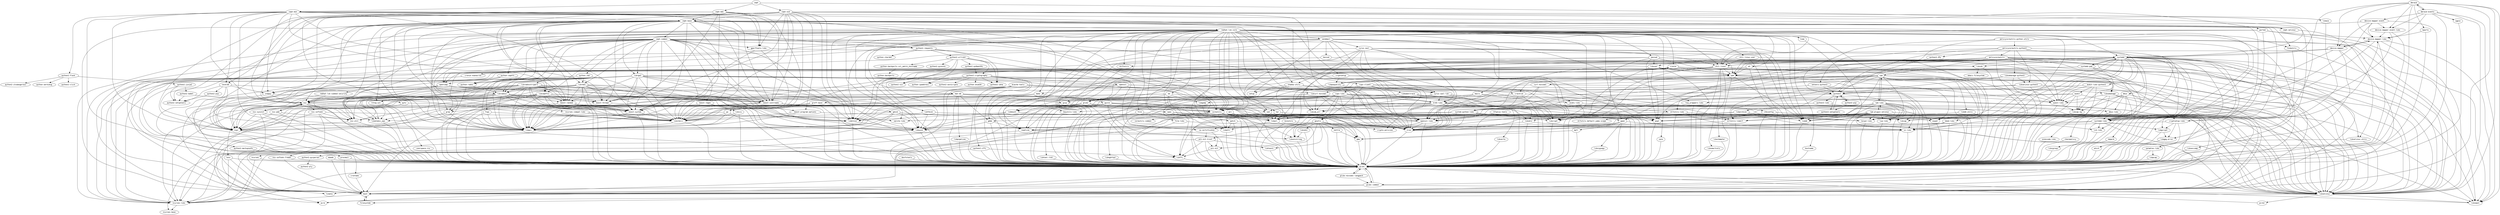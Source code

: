 strict digraph G {
node [fontname=monospace];
  "acl" -> "glibc";
  "acl" -> "libacl";
  "acl" -> "libattr";
  "at" -> "glibc";
  "at" -> "libselinux";
  "at" -> "ncurses-libs";
  "at" -> "pam";
  "at" -> "readline";
  "audit" -> "audit-libs";
  "audit" -> "bash";
  "audit" -> "glibc";
  "audit" -> "krb5-libs";
  "audit" -> "libcap-ng";
  "audit-libs" -> "glibc";
  "audit-libs" -> "libcap-ng";
  "audit-libs-python3" -> "audit";
  "audit-libs-python3" -> "audit-libs";
  "audit-libs-python3" -> "glibc";
  "audit-libs-python3" -> "libcap-ng";
  "audit-libs-python3" -> "python3";
  "audit" -> "tcp_wrappers-libs";
  "avahi-libs" -> "dbus-libs";
  "avahi-libs" -> "glibc";
  "bash" -> "filesystem";
  "bash" -> "glibc";
  "bash" -> "ncurses-libs";
  "bcache-tools" -> "bash";
  "bcache-tools" -> "coreutils";
  "bcache-tools" -> "glibc";
  "bcache-tools" -> "libblkid";
  "bcache-tools" -> "libuuid";
  "bcache-tools" -> "python3";
  "binutils" -> "glibc";
  "binutils" -> "zlib";
  "boost-iostreams" -> "bzip2-libs";
  "boost-iostreams" -> "glibc";
  "boost-iostreams" -> "libgcc";
  "boost-iostreams" -> "libstdc++";
  "boost-iostreams" -> "zlib";
  "boost-program-options" -> "glibc";
  "boost-program-options" -> "libgcc";
  "boost-program-options" -> "libstdc++";
  "boost-random" -> "boost-system";
  "boost-random" -> "glibc";
  "boost-random" -> "libgcc";
  "boost-random" -> "libstdc++";
  "boost-regex" -> "glibc";
  "boost-regex" -> "libgcc";
  "boost-regex" -> "libicu";
  "boost-regex" -> "libstdc++";
  "boost-system" -> "glibc";
  "boost-system" -> "libgcc";
  "boost-system" -> "libstdc++";
  "boost-thread" -> "boost-system";
  "boost-thread" -> "glibc";
  "boost-thread" -> "libgcc";
  "boost-thread" -> "libstdc++";
  "bzip2-libs" -> "glibc";
  "ca-certificates" -> "p11-kit";
  "ca-certificates" -> "p11-kit-trust";
  "ceph-base" -> "bash";
  "ceph-base" -> "boost-iostreams";
  "ceph-base" -> "boost-random";
  "ceph-base" -> "boost-system";
  "ceph-base" -> "boost-thread";
  "ceph-base" -> "ceph-common";
  "ceph-base" -> "ceph-selinux";
  "ceph-base" -> "coreutils";
  "ceph-base" -> "cryptsetup";
  "ceph-base" -> "findutils";
  "ceph-base" -> "glibc";
  "ceph-base" -> "grep";
  "ceph-base" -> "hdparm";
  "ceph-base" -> "libatomic_ops";
  "ceph-base" -> "libcephfs1";
  "ceph-base" -> "libgcc";
  "ceph-base" -> "librados2";
  "ceph-base" -> "librbd1";
  "ceph-base" -> "librgw2";
  "ceph-base" -> "libstdc++";
  "ceph-base" -> "lttng-ust";
  "ceph-base" -> "nspr";
  "ceph-base" -> "nss";
  "ceph-base" -> "python2-requests";
  "ceph-base" -> "python2-setuptools";
  "ceph-base" -> "redhat-lsb-core";
  "ceph-base" -> "snappy";
  "ceph-base" -> "util-linux";
  "ceph-base" -> "which";
  "ceph-base" -> "zlib";
  "ceph" -> "ceph-mds";
  "ceph" -> "ceph-mon";
  "ceph" -> "ceph-osd";
  "ceph-common" -> "bash";
  "ceph-common" -> "boost-iostreams";
  "ceph-common" -> "boost-program-options";
  "ceph-common" -> "boost-regex";
  "ceph-common" -> "boost-system";
  "ceph-common" -> "boost-thread";
  "ceph-common" -> "coreutils";
  "ceph-common" -> "glibc";
  "ceph-common" -> "gperftools-libs";
  "ceph-common" -> "keyutils-libs";
  "ceph-common" -> "libbabeltrace";
  "ceph-common" -> "libblkid";
  "ceph-common" -> "libcephfs1";
  "ceph-common" -> "libgcc";
  "ceph-common" -> "librados2";
  "ceph-common" -> "libradosstriper1";
  "ceph-common" -> "librbd1";
  "ceph-common" -> "librgw2";
  "ceph-common" -> "libstdc++";
  "ceph-common" -> "nspr";
  "ceph-common" -> "nss";
  "ceph-common" -> "python2-requests";
  "ceph-common" -> "python-cephfs";
  "ceph-common" -> "python-rados";
  "ceph-common" -> "python-rbd";
  "ceph-common" -> "systemd-libs";
  "ceph-mds" -> "boost-iostreams";
  "ceph-mds" -> "boost-system";
  "ceph-mds" -> "boost-thread";
  "ceph-mds" -> "ceph-base";
  "ceph-mds" -> "glibc";
  "ceph-mds" -> "gperftools-libs";
  "ceph-mds" -> "libgcc";
  "ceph-mds" -> "libstdc++";
  "ceph-mds" -> "nspr";
  "ceph-mds" -> "nss";
  "ceph-mon" -> "boost-iostreams";
  "ceph-mon" -> "boost-random";
  "ceph-mon" -> "boost-system";
  "ceph-mon" -> "boost-thread";
  "ceph-mon" -> "ceph-base";
  "ceph-mon" -> "coreutils";
  "ceph-mon" -> "glibc";
  "ceph-mon" -> "gperftools-libs";
  "ceph-mon" -> "leveldb";
  "ceph-mon" -> "libgcc";
  "ceph-mon" -> "libstdc++";
  "ceph-mon" -> "nspr";
  "ceph-mon" -> "nss";
  "ceph-mon" -> "python2-flask";
  "ceph-mon" -> "snappy";
  "ceph-mon" -> "zlib";
  "ceph-osd" -> "boost-iostreams";
  "ceph-osd" -> "boost-program-options";
  "ceph-osd" -> "boost-random";
  "ceph-osd" -> "boost-system";
  "ceph-osd" -> "boost-thread";
  "ceph-osd" -> "ceph-base";
  "ceph-osd" -> "gdisk";
  "ceph-osd" -> "glibc";
  "ceph-osd" -> "gperftools-libs";
  "ceph-osd" -> "leveldb";
  "ceph-osd" -> "libaio";
  "ceph-osd" -> "libblkid";
  "ceph-osd" -> "libgcc";
  "ceph-osd" -> "libstdc++";
  "ceph-osd" -> "nspr";
  "ceph-osd" -> "nss";
  "ceph-osd" -> "parted";
  "ceph-osd" -> "snappy";
  "ceph-osd" -> "zlib";
  "ceph-selinux" -> "ceph-base";
  "ceph-selinux" -> "libselinux-utils";
  "ceph" -> "systemd";
  "checkpolicy" -> "glibc";
  "chkconfig" -> "glibc";
  "chkconfig" -> "libselinux";
  "chkconfig" -> "libsepol";
  "chkconfig" -> "popt";
  "coreutils" -> "coreutils-common";
  "coreutils" -> "glibc";
  "coreutils" -> "gmp";
  "coreutils" -> "libacl";
  "coreutils" -> "libattr";
  "coreutils" -> "libcap";
  "coreutils" -> "libselinux";
  "coreutils" -> "ncurses";
  "coreutils" -> "openssl-libs";
  "cpio" -> "glibc";
  "cracklib" -> "bash";
  "cracklib" -> "glibc";
  "cracklib" -> "gzip";
  "cracklib" -> "zlib";
  "cronie" -> "audit-libs";
  "cronie" -> "cronie-noanacron";
  "cronie" -> "glibc";
  "cronie" -> "libselinux";
  "cronie-noanacron" -> "cronie";
  "cronie-noanacron" -> "crontabs";
  "cronie" -> "pam";
  "crontabs" -> "bash";
  "cryptsetup" -> "cryptsetup-libs";
  "cryptsetup" -> "glibc";
  "cryptsetup" -> "libpwquality";
  "cryptsetup-libs" -> "device-mapper-libs";
  "cryptsetup-libs" -> "glibc";
  "cryptsetup-libs" -> "libgcrypt";
  "cryptsetup-libs" -> "libgpg-error";
  "cryptsetup-libs" -> "libuuid";
  "cryptsetup" -> "popt";
  "cups-client" -> "avahi-libs";
  "cups-client" -> "chkconfig";
  "cups-client" -> "cups-libs";
  "cups-client" -> "glibc";
  "cups-client" -> "gnutls";
  "cups-client" -> "krb5-libs";
  "cups-client" -> "libcom_err";
  "cups-client" -> "libcrypt";
  "cups-client" -> "zlib";
  "cups-libs" -> "avahi-libs";
  "cups-libs" -> "glib2";
  "cups-libs" -> "glibc";
  "cups-libs" -> "gnutls";
  "cups-libs" -> "krb5-libs";
  "cups-libs" -> "libcom_err";
  "cups-libs" -> "libcrypt";
  "cups-libs" -> "libgcc";
  "cups-libs" -> "libgomp";
  "cups-libs" -> "libstdc++";
  "cups-libs" -> "libunistring";
  "cups-libs" -> "libxml2";
  "cups-libs" -> "ncurses-libs";
  "cups-libs" -> "zlib";
  "curl-minimal" -> "glibc";
  "curl-minimal" -> "libcurl-minimal";
  "curl-minimal" -> "openssl-libs";
  "curl-minimal" -> "zlib";
  "cyrus-sasl" -> "cyrus-sasl-lib";
  "cyrus-sasl" -> "glibc";
  "cyrus-sasl" -> "krb5-libs";
  "cyrus-sasl" -> "libcom_err";
  "cyrus-sasl" -> "libcrypt";
  "cyrus-sasl" -> "libdb";
  "cyrus-sasl-lib" -> "glibc";
  "cyrus-sasl-lib" -> "krb5-libs";
  "cyrus-sasl-lib" -> "libcom_err";
  "cyrus-sasl-lib" -> "libcrypt";
  "cyrus-sasl-lib" -> "libdb";
  "cyrus-sasl" -> "openldap";
  "cyrus-sasl" -> "openssl-libs";
  "cyrus-sasl" -> "pam";
  "cyrus-sasl" -> "shadow-utils";
  "cyrus-sasl" -> "systemd";
  "cyrus-sasl" -> "util-linux";
  "dbus" -> "audit-libs";
  "dbus" -> "dbus-libs";
  "dbus" -> "expat";
  "dbus" -> "glibc";
  "dbus" -> "libcap-ng";
  "dbus" -> "libselinux";
  "dbus-libs" -> "glibc";
  "dbus-libs" -> "systemd-libs";
  "dbus" -> "systemd-libs";
  "device-mapper" -> "bash";
  "device-mapper" -> "device-mapper-libs";
  "device-mapper-event" -> "device-mapper";
  "device-mapper-event" -> "device-mapper-event-libs";
  "device-mapper-event" -> "device-mapper-libs";
  "device-mapper-event" -> "glibc";
  "device-mapper-event" -> "libgcc";
  "device-mapper-event-libs" -> "device-mapper-libs";
  "device-mapper-event-libs" -> "glibc";
  "device-mapper-event-libs" -> "systemd-libs";
  "device-mapper-event" -> "systemd-libs";
  "device-mapper" -> "glibc";
  "device-mapper-libs" -> "device-mapper";
  "device-mapper-libs" -> "glibc";
  "device-mapper-libs" -> "libselinux";
  "device-mapper-libs" -> "libsepol";
  "device-mapper-libs" -> "systemd-libs";
  "device-mapper" -> "systemd";
  "device-mapper" -> "systemd-libs";
  "device-mapper" -> "util-linux";
  "diffutils" -> "glibc";
  "dmraid" -> "bash";
  "dmraid" -> "device-mapper";
  "dmraid" -> "device-mapper-event-libs";
  "dmraid" -> "device-mapper-libs";
  "dmraid" -> "dmraid-events";
  "dmraid-events" -> "device-mapper-event";
  "dmraid-events" -> "device-mapper-event-libs";
  "dmraid-events" -> "device-mapper-libs";
  "dmraid-events" -> "dmraid";
  "dmraid-events" -> "glibc";
  "dmraid-events" -> "libselinux";
  "dmraid-events" -> "libsepol";
  "dmraid-events" -> "sgpio";
  "dmraid" -> "glibc";
  "dmraid" -> "kpartx";
  "dmraid" -> "libselinux";
  "dmraid" -> "libsepol";
  "dmraid" -> "systemd";
  "dosfstools" -> "glibc";
  "ed" -> "glib2";
  "ed" -> "glibc";
  "ed" -> "libgcc";
  "ed" -> "libgomp";
  "ed" -> "libunistring";
  "ed" -> "libxml2";
  "ed" -> "ncurses-libs";
  "elfutils-libelf" -> "glibc";
  "elfutils-libelf" -> "zlib";
  "elfutils-libs" -> "bzip2-libs";
  "elfutils-libs" -> "elfutils-default-yama-scope";
  "elfutils-libs" -> "elfutils-libelf";
  "elfutils-libs" -> "glibc";
  "elfutils-libs" -> "xz-libs";
  "elfutils-libs" -> "zlib";
  "expat" -> "glibc";
  "fcgi" -> "glibc";
  "fcgi" -> "libgcc";
  "fcgi" -> "libstdc++";
  "file" -> "file-libs";
  "file" -> "glibc";
  "file-libs" -> "glibc";
  "file-libs" -> "zlib";
  "filesystem" -> "bash";
  "file" -> "zlib";
  "findutils" -> "glibc";
  "findutils" -> "libselinux";
  "gawk" -> "filesystem";
  "gawk" -> "glibc";
  "gawk" -> "gmp";
  "gawk" -> "libsigsegv";
  "gawk" -> "mpfr";
  "gawk" -> "readline";
  "gc" -> "glibc";
  "gc" -> "libatomic_ops";
  "gc" -> "libgcc";
  "gc" -> "libstdc++";
  "gdbm" -> "glibc";
  "gdbm" -> "ncurses-libs";
  "gdbm" -> "readline";
  "gdisk" -> "glibc";
  "gdisk" -> "libgcc";
  "gdisk" -> "libstdc++";
  "gdisk" -> "libuuid";
  "gdisk" -> "ncurses-libs";
  "gdisk" -> "popt";
  "glib2" -> "bash";
  "glib2" -> "glibc";
  "glib2" -> "libffi";
  "glib2" -> "libgcc";
  "glib2" -> "libmount";
  "glib2" -> "libselinux";
  "glib2" -> "pcre";
  "glib2" -> "zlib";
  "glibc-common" -> "bash";
  "glibc-common" -> "glibc";
  "glibc-common" -> "libselinux";
  "glibc-common" -> "tzdata";
  "glibc" -> "glibc-common";
  "glibc" -> "glibc-minimal-langpack";
  "glibc-minimal-langpack" -> "glibc";
  "glibc-minimal-langpack" -> "glibc-common";
  "gmp" -> "glibc";
  "gnutls" -> "crypto-policies";
  "gnutls" -> "glibc";
  "gnutls" -> "gmp";
  "gnutls" -> "libidn2";
  "gnutls" -> "libtasn1";
  "gnutls" -> "libunistring";
  "gnutls" -> "nettle";
  "gnutls" -> "p11-kit";
  "gnutls" -> "p11-kit-trust";
  "gnutls" -> "zlib";
  "gperftools-libs" -> "glibc";
  "gperftools-libs" -> "libgcc";
  "gperftools-libs" -> "libstdc++";
  "grep" -> "glibc";
  "grep" -> "pcre";
  "groff-base" -> "bash";
  "groff-base" -> "glibc";
  "groff-base" -> "libgcc";
  "groff-base" -> "libstdc++";
  "groff-base" -> "sed";
  "guile" -> "coreutils";
  "guile" -> "gc";
  "guile" -> "glibc";
  "guile" -> "gmp";
  "guile" -> "libcrypt";
  "guile" -> "libffi";
  "guile" -> "libtool-ltdl";
  "guile" -> "libunistring";
  "guile" -> "ncurses-libs";
  "guile" -> "readline";
  "gzip" -> "coreutils";
  "gzip" -> "glibc";
  "hdparm" -> "glibc";
  "hesiod" -> "glibc";
  "hesiod" -> "libidn";
  "hfsplus-tools" -> "glibc";
  "hfsplus-tools" -> "openssl-libs";
  "hostname" -> "glibc";
  "iptables-libs" -> "glibc";
  "iptables-libs" -> "libpcap";
  "keyutils-libs" -> "glibc";
  "kmod-libs" -> "glibc";
  "kmod-libs" -> "libgcc";
  "kmod-libs" -> "xz-libs";
  "kmod-libs" -> "zlib";
  "kpartx" -> "device-mapper-libs";
  "kpartx" -> "glibc";
  "krb5-libs" -> "bash";
  "krb5-libs" -> "coreutils";
  "krb5-libs" -> "crypto-policies";
  "krb5-libs" -> "gawk";
  "krb5-libs" -> "glibc";
  "krb5-libs" -> "grep";
  "krb5-libs" -> "keyutils-libs";
  "krb5-libs" -> "libcom_err";
  "krb5-libs" -> "libselinux";
  "krb5-libs" -> "libverto";
  "krb5-libs" -> "openssl-libs";
  "krb5-libs" -> "sed";
  "less" -> "bash";
  "less" -> "glibc";
  "less" -> "ncurses-libs";
  "leveldb" -> "glibc";
  "leveldb" -> "libgcc";
  "leveldb" -> "libstdc++";
  "leveldb" -> "python2-pip";
  "leveldb" -> "python2-setuptools";
  "leveldb" -> "snappy";
  "libacl" -> "glibc";
  "libacl" -> "libattr";
  "libaio" -> "glibc";
  "libarchive" -> "bzip2-libs";
  "libarchive" -> "glibc";
  "libarchive" -> "libacl";
  "libarchive" -> "libxml2";
  "libarchive" -> "lz4-libs";
  "libarchive" -> "openssl-libs";
  "libarchive" -> "xz-libs";
  "libarchive" -> "zlib";
  "libatomic_ops" -> "glibc";
  "libattr" -> "glibc";
  "libbabeltrace" -> "elfutils-libelf";
  "libbabeltrace" -> "elfutils-libs";
  "libbabeltrace" -> "glib2";
  "libbabeltrace" -> "glibc";
  "libbabeltrace" -> "libuuid";
  "libbabeltrace" -> "popt";
  "libblkid" -> "glibc";
  "libblkid" -> "libuuid";
  "libcap" -> "glibc";
  "libcap-ng" -> "glibc";
  "libcephfs1" -> "boost-iostreams";
  "libcephfs1" -> "boost-random";
  "libcephfs1" -> "boost-system";
  "libcephfs1" -> "boost-thread";
  "libcephfs1" -> "glibc";
  "libcephfs1" -> "libatomic_ops";
  "libcephfs1" -> "libblkid";
  "libcephfs1" -> "libgcc";
  "libcephfs1" -> "libstdc++";
  "libcephfs1" -> "libuuid";
  "libcephfs1" -> "nspr";
  "libcephfs1" -> "nss";
  "libcephfs1" -> "nss-util";
  "libcgroup" -> "glibc";
  "libcom_err" -> "glibc";
  "libcrypt" -> "glibc";
  "libcurl-minimal" -> "glibc";
  "libcurl-minimal" -> "krb5-libs";
  "libcurl-minimal" -> "libcom_err";
  "libcurl-minimal" -> "libnghttp2";
  "libcurl-minimal" -> "openssl-libs";
  "libcurl-minimal" -> "zlib";
  "libdb" -> "glibc";
  "libdb-utils" -> "glibc";
  "libdb-utils" -> "libdb";
  "libfdisk" -> "glibc";
  "libfdisk" -> "libblkid";
  "libfdisk" -> "libuuid";
  "libffi" -> "glibc";
  "libgcrypt" -> "glibc";
  "libgcrypt" -> "libgpg-error";
  "libgomp" -> "glibc";
  "libgpg-error" -> "glibc";
  "libicu" -> "glibc";
  "libicu" -> "libgcc";
  "libicu" -> "libstdc++";
  "libidn2" -> "glibc";
  "libidn2" -> "libunistring";
  "libidn" -> "emacs-filesystem";
  "libidn" -> "glibc";
  "libmount" -> "glibc";
  "libmount" -> "libblkid";
  "libmount" -> "libselinux";
  "libmount" -> "libuuid";
  "libnghttp2" -> "glibc";
  "libpcap" -> "glibc";
  "libpipeline" -> "glibc";
  "libpwquality" -> "cracklib";
  "libpwquality" -> "glibc";
  "libpwquality" -> "pam";
  "librados2" -> "boost-iostreams";
  "librados2" -> "boost-random";
  "librados2" -> "boost-system";
  "librados2" -> "boost-thread";
  "librados2" -> "glibc";
  "librados2" -> "libatomic_ops";
  "librados2" -> "libblkid";
  "librados2" -> "libgcc";
  "librados2" -> "libstdc++";
  "librados2" -> "libuuid";
  "librados2" -> "lttng-ust";
  "librados2" -> "nspr";
  "librados2" -> "nss";
  "librados2" -> "nss-util";
  "libradosstriper1" -> "boost-iostreams";
  "libradosstriper1" -> "boost-random";
  "libradosstriper1" -> "boost-system";
  "libradosstriper1" -> "boost-thread";
  "libradosstriper1" -> "glibc";
  "libradosstriper1" -> "libatomic_ops";
  "libradosstriper1" -> "libblkid";
  "libradosstriper1" -> "libgcc";
  "libradosstriper1" -> "librados2";
  "libradosstriper1" -> "libstdc++";
  "libradosstriper1" -> "libuuid";
  "libradosstriper1" -> "nspr";
  "libradosstriper1" -> "nss";
  "libradosstriper1" -> "nss-util";
  "librbd1" -> "boost-iostreams";
  "librbd1" -> "boost-random";
  "librbd1" -> "boost-system";
  "librbd1" -> "boost-thread";
  "librbd1" -> "glibc";
  "librbd1" -> "libatomic_ops";
  "librbd1" -> "libblkid";
  "librbd1" -> "libgcc";
  "librbd1" -> "librados2";
  "librbd1" -> "libstdc++";
  "librbd1" -> "libuuid";
  "librbd1" -> "lttng-ust";
  "librbd1" -> "nspr";
  "librbd1" -> "nss";
  "librbd1" -> "nss-util";
  "librgw2" -> "boost-iostreams";
  "librgw2" -> "boost-random";
  "librgw2" -> "boost-system";
  "librgw2" -> "boost-thread";
  "librgw2" -> "coreutils";
  "librgw2" -> "expat";
  "librgw2" -> "fcgi";
  "librgw2" -> "glibc";
  "librgw2" -> "libacl";
  "librgw2" -> "libatomic_ops";
  "librgw2" -> "libblkid";
  "librgw2" -> "libcurl-minimal";
  "librgw2" -> "libgcc";
  "librgw2" -> "librados2";
  "librgw2" -> "libselinux";
  "librgw2" -> "libstdc++";
  "librgw2" -> "libuuid";
  "librgw2" -> "nspr";
  "librgw2" -> "nss";
  "librgw2" -> "nss-util";
  "librgw2" -> "openldap";
  "librgw2" -> "popt";
  "libseccomp" -> "glibc";
  "libselinux" -> "glibc";
  "libselinux" -> "libsepol";
  "libselinux" -> "pcre";
  "libselinux" -> "pcre2";
  "libselinux-python3" -> "glibc";
  "libselinux-python3" -> "libselinux";
  "libselinux-python3" -> "python3";
  "libselinux-python3" -> "system-python-libs";
  "libselinux-utils" -> "glibc";
  "libselinux-utils" -> "libselinux";
  "libsemanage" -> "audit-libs";
  "libsemanage" -> "bzip2-libs";
  "libsemanage" -> "glibc";
  "libsemanage" -> "libselinux";
  "libsemanage" -> "libsepol";
  "libsemanage-python3" -> "glibc";
  "libsemanage-python3" -> "libselinux-python3";
  "libsemanage-python3" -> "libsemanage";
  "libsemanage-python3" -> "python3";
  "libsemanage-python3" -> "system-python-libs";
  "libsepol" -> "glibc";
  "libsigsegv" -> "glibc";
  "libsmartcols" -> "glibc";
  "libstdc++" -> "glibc";
  "libstdc++" -> "libgcc";
  "libtasn1" -> "glibc";
  "libtool-ltdl" -> "glibc";
  "libunistring" -> "glibc";
  "libuser" -> "glib2";
  "libuser" -> "glibc";
  "libuser" -> "libcrypt";
  "libuser" -> "libselinux";
  "libuser" -> "openldap";
  "libuser" -> "pam";
  "libuser" -> "popt";
  "libutempter" -> "glibc";
  "libuuid" -> "glibc";
  "libverto" -> "glibc";
  "libxml2" -> "glibc";
  "libxml2" -> "xz-libs";
  "libxml2" -> "zlib";
  "lttng-ust" -> "glibc";
  "lttng-ust" -> "userspace-rcu";
  "lua-libs" -> "glibc";
  "lz4-libs" -> "glibc";
  "mailx" -> "bash";
  "mailx" -> "glibc";
  "mailx" -> "krb5-libs";
  "mailx" -> "nspr";
  "mailx" -> "nss";
  "make" -> "gc";
  "make" -> "glibc";
  "make" -> "guile";
  "man-db" -> "coreutils";
  "man-db" -> "gdbm";
  "man-db" -> "glibc";
  "man-db" -> "grep";
  "man-db" -> "groff-base";
  "man-db" -> "gzip";
  "man-db" -> "less";
  "man-db" -> "libpipeline";
  "man-db" -> "zlib";
  "mdadm" -> "bash";
  "mdadm" -> "glibc";
  "mpfr" -> "glibc";
  "mpfr" -> "gmp";
  "ncurses-compat-libs" -> "glibc";
  "ncurses-compat-libs" -> "libgcc";
  "ncurses-compat-libs" -> "libstdc++";
  "ncurses-compat-libs" -> "ncurses-base";
  "ncurses" -> "glibc";
  "ncurses-libs" -> "glibc";
  "ncurses-libs" -> "ncurses-base";
  "ncurses" -> "ncurses-libs";
  "nettle" -> "glibc";
  "nettle" -> "gmp";
  "nspr" -> "glibc";
  "nss" -> "glibc";
  "nss" -> "nspr";
  "nss" -> "nss-pem";
  "nss" -> "nss-softokn";
  "nss" -> "nss-sysinit";
  "nss" -> "nss-util";
  "nss-pem" -> "glibc";
  "nss-pem" -> "nspr";
  "nss-pem" -> "nss";
  "nss-pem" -> "nss-util";
  "nss-softokn-freebl" -> "bash";
  "nss-softokn-freebl" -> "glibc";
  "nss-softokn" -> "glibc";
  "nss-softokn" -> "nspr";
  "nss-softokn" -> "nss-softokn-freebl";
  "nss-softokn" -> "nss-util";
  "nss-softokn" -> "sqlite-libs";
  "nss-sysinit" -> "bash";
  "nss-sysinit" -> "glibc";
  "nss-sysinit" -> "nspr";
  "nss-sysinit" -> "nss";
  "nss-sysinit" -> "nss-util";
  "nss-util" -> "glibc";
  "nss-util" -> "nspr";
  "nss" -> "zlib";
  "openldap" -> "cyrus-sasl-lib";
  "openldap" -> "glibc";
  "openldap" -> "nspr";
  "openldap" -> "nss";
  "openldap" -> "nss-util";
  "openssl" -> "bash";
  "openssl" -> "coreutils";
  "openssl" -> "glibc";
  "openssl-libs" -> "ca-certificates";
  "openssl-libs" -> "crypto-policies";
  "openssl-libs" -> "glibc";
  "openssl-libs" -> "zlib";
  "openssl" -> "make";
  "openssl" -> "openssl-libs";
  "openssl" -> "zlib";
  "p11-kit" -> "glibc";
  "p11-kit" -> "libffi";
  "p11-kit-trust" -> "bash";
  "p11-kit-trust" -> "glibc";
  "p11-kit-trust" -> "libffi";
  "p11-kit-trust" -> "libtasn1";
  "p11-kit-trust" -> "p11-kit";
  "pam" -> "audit-libs";
  "pam" -> "cracklib";
  "pam" -> "glibc";
  "pam" -> "libcrypt";
  "pam" -> "libdb";
  "pam" -> "libpwquality";
  "pam" -> "libselinux";
  "parted" -> "device-mapper-libs";
  "parted" -> "glibc";
  "parted" -> "libblkid";
  "parted" -> "libselinux";
  "parted" -> "libsepol";
  "parted" -> "libuuid";
  "parted" -> "ncurses-libs";
  "parted" -> "readline";
  "passwd" -> "audit-libs";
  "passwd" -> "glib2";
  "passwd" -> "glibc";
  "passwd" -> "libselinux";
  "passwd" -> "libuser";
  "passwd" -> "ncurses-libs";
  "passwd" -> "pam";
  "passwd" -> "popt";
  "passwd" -> "systemd-libs";
  "patch" -> "glibc";
  "patch" -> "libattr";
  "patch" -> "libselinux";
  "pcre2" -> "glibc";
  "pcre" -> "glibc";
  "policycoreutils" -> "audit-libs";
  "policycoreutils" -> "bash";
  "policycoreutils" -> "coreutils";
  "policycoreutils" -> "diffutils";
  "policycoreutils" -> "gawk";
  "policycoreutils" -> "glibc";
  "policycoreutils" -> "grep";
  "policycoreutils" -> "libselinux";
  "policycoreutils" -> "libselinux-utils";
  "policycoreutils" -> "libsemanage";
  "policycoreutils" -> "libsepol";
  "policycoreutils-python3" -> "audit-libs-python3";
  "policycoreutils-python3" -> "checkpolicy";
  "policycoreutils-python3" -> "libcgroup";
  "policycoreutils-python3" -> "libselinux-python3";
  "policycoreutils-python3" -> "libsemanage-python3";
  "policycoreutils-python3" -> "policycoreutils";
  "policycoreutils-python3" -> "python3";
  "policycoreutils-python3" -> "python3-IPy";
  "policycoreutils-python3" -> "setools-python3";
  "policycoreutils-python-utils" -> "glibc";
  "policycoreutils-python-utils" -> "libselinux";
  "policycoreutils-python-utils" -> "libsepol";
  "policycoreutils-python-utils" -> "policycoreutils-python3";
  "policycoreutils-python-utils" -> "python3";
  "policycoreutils" -> "rpm";
  "policycoreutils" -> "sed";
  "policycoreutils" -> "util-linux";
  "popt" -> "glibc";
  "procmail" -> "bash";
  "procmail" -> "glibc";
  "python2-babel" -> "python2-setuptools";
  "python2-babel" -> "pytz";
  "python2-cffi" -> "glibc";
  "python2-cffi" -> "libffi";
  "python2-cffi" -> "python2-pycparser";
  "python2-cryptography" -> "glibc";
  "python2-cryptography" -> "openssl";
  "python2-cryptography" -> "openssl-libs";
  "python2-cryptography" -> "python2-asn1crypto";
  "python2-cryptography" -> "python2-cffi";
  "python2-cryptography" -> "python2-idna";
  "python2-cryptography" -> "python2-six";
  "python2-cryptography" -> "python-enum34";
  "python2-cryptography" -> "python-ipaddress";
  "python2-flask" -> "python2-click";
  "python2-flask" -> "python2-itsdangerous";
  "python2-flask" -> "python2-jinja2";
  "python2-flask" -> "python-werkzeug";
  "python2-jinja2" -> "python2-babel";
  "python2-jinja2" -> "python2-markupsafe";
  "python2-jinja2" -> "python2-setuptools";
  "python2-markupsafe" -> "glibc";
  "python2-pip" -> "python2-setuptools";
  "python2-pycparser" -> "python2-ply";
  "python2-pyOpenSSL" -> "python2-cryptography";
  "python2-requests" -> "ca-certificates";
  "python2-requests" -> "python2-idna";
  "python2-requests" -> "python2-urllib3";
  "python2-requests" -> "python-chardet";
  "python2-urllib3" -> "ca-certificates";
  "python2-urllib3" -> "python2-cryptography";
  "python2-urllib3" -> "python2-idna";
  "python2-urllib3" -> "python2-pyOpenSSL";
  "python2-urllib3" -> "python2-pysocks";
  "python2-urllib3" -> "python2-six";
  "python2-urllib3" -> "python-backports-ssl_match_hostname";
  "python2-urllib3" -> "python-ipaddress";
  "python3" -> "glibc";
  "python3-IPy" -> "python3";
  "python3-libs" -> "expat";
  "python3-libs" -> "system-python-libs";
  "python3-pip" -> "python3";
  "python3-pip" -> "python3-setuptools";
  "python3" -> "python3-libs";
  "python3" -> "python3-pip";
  "python3" -> "python3-setuptools";
  "python3-setuptools" -> "python3";
  "python3" -> "system-python-libs";
  "python-backports-ssl_match_hostname" -> "python-backports";
  "python-cephfs" -> "glibc";
  "python-cephfs" -> "libcephfs1";
  "python-cephfs" -> "python-rados";
  "python-rados" -> "glibc";
  "python-rados" -> "librados2";
  "python-rbd" -> "glibc";
  "python-rbd" -> "librbd1";
  "python-rbd" -> "python-rados";
  "pytz" -> "coreutils";
  "pytz" -> "tzdata";
  "qrencode-libs" -> "glibc";
  "readline" -> "glibc";
  "readline" -> "ncurses-libs";
  "redhat-lsb-core" -> "at";
  "redhat-lsb-core" -> "bash";
  "redhat-lsb-core" -> "binutils";
  "redhat-lsb-core" -> "bzip2-libs";
  "redhat-lsb-core" -> "coreutils";
  "redhat-lsb-core" -> "cpio";
  "redhat-lsb-core" -> "cronie";
  "redhat-lsb-core" -> "cups-client";
  "redhat-lsb-core" -> "diffutils";
  "redhat-lsb-core" -> "ed";
  "redhat-lsb-core" -> "expat";
  "redhat-lsb-core" -> "file";
  "redhat-lsb-core" -> "findutils";
  "redhat-lsb-core" -> "gawk";
  "redhat-lsb-core" -> "gdbm";
  "redhat-lsb-core" -> "glibc";
  "redhat-lsb-core" -> "glibc-common";
  "redhat-lsb-core" -> "grep";
  "redhat-lsb-core" -> "gzip";
  "redhat-lsb-core" -> "hostname";
  "redhat-lsb-core" -> "libblkid";
  "redhat-lsb-core" -> "libcrypt";
  "redhat-lsb-core" -> "libdb";
  "redhat-lsb-core" -> "libffi";
  "redhat-lsb-core" -> "libgcc";
  "redhat-lsb-core" -> "libuuid";
  "redhat-lsb-core" -> "mailx";
  "redhat-lsb-core" -> "make";
  "redhat-lsb-core" -> "man-db";
  "redhat-lsb-core" -> "ncurses-compat-libs";
  "redhat-lsb-core" -> "ncurses-libs";
  "redhat-lsb-core" -> "openssl-libs";
  "redhat-lsb-core" -> "pam";
  "redhat-lsb-core" -> "passwd";
  "redhat-lsb-core" -> "patch";
  "redhat-lsb-core" -> "readline";
  "redhat-lsb-core" -> "redhat-lsb-submod-security";
  "redhat-lsb-core" -> "sed";
  "redhat-lsb-core" -> "sendmail";
  "redhat-lsb-core" -> "shadow-utils";
  "redhat-lsb-core" -> "spax";
  "redhat-lsb-core" -> "sqlite-libs";
  "redhat-lsb-core" -> "systemd";
  "redhat-lsb-core" -> "tar";
  "redhat-lsb-core" -> "time";
  "redhat-lsb-core" -> "util-linux";
  "redhat-lsb-core" -> "util-linux-user";
  "redhat-lsb-core" -> "zlib";
  "redhat-lsb-submod-security" -> "nspr";
  "redhat-lsb-submod-security" -> "nss";
  "rpm" -> "bash";
  "rpm" -> "bzip2-libs";
  "rpm" -> "coreutils";
  "rpm" -> "curl-minimal";
  "rpm" -> "elfutils-libelf";
  "rpm" -> "glibc";
  "rpm" -> "libacl";
  "rpm" -> "libarchive";
  "rpm" -> "libcap";
  "rpm" -> "libdb";
  "rpm" -> "libdb-utils";
  "rpm-libs" -> "bzip2-libs";
  "rpm-libs" -> "elfutils-libelf";
  "rpm-libs" -> "glibc";
  "rpm-libs" -> "libacl";
  "rpm-libs" -> "libcap";
  "rpm-libs" -> "libdb";
  "rpm-libs" -> "lua-libs";
  "rpm-libs" -> "openssl-libs";
  "rpm-libs" -> "popt";
  "rpm-libs" -> "rpm";
  "rpm-libs" -> "rpm-plugin-selinux";
  "rpm-libs" -> "xz-libs";
  "rpm-libs" -> "zlib";
  "rpm" -> "lua-libs";
  "rpm" -> "openssl-libs";
  "rpm-plugin-selinux" -> "bzip2-libs";
  "rpm-plugin-selinux" -> "elfutils-libelf";
  "rpm-plugin-selinux" -> "glibc";
  "rpm-plugin-selinux" -> "libacl";
  "rpm-plugin-selinux" -> "libcap";
  "rpm-plugin-selinux" -> "libdb";
  "rpm-plugin-selinux" -> "libselinux";
  "rpm-plugin-selinux" -> "lua-libs";
  "rpm-plugin-selinux" -> "openssl-libs";
  "rpm-plugin-selinux" -> "popt";
  "rpm-plugin-selinux" -> "rpm-libs";
  "rpm-plugin-selinux" -> "xz-libs";
  "rpm-plugin-selinux" -> "zlib";
  "rpm" -> "popt";
  "rpm" -> "rpm-libs";
  "rpm" -> "xz-libs";
  "rpm" -> "zlib";
  "sed" -> "glibc";
  "sed" -> "libacl";
  "sed" -> "libselinux";
  "sendmail" -> "bash";
  "sendmail" -> "cyrus-sasl";
  "sendmail" -> "cyrus-sasl-lib";
  "sendmail" -> "glibc";
  "sendmail" -> "hesiod";
  "sendmail" -> "libcrypt";
  "sendmail" -> "libdb";
  "sendmail" -> "openldap";
  "sendmail" -> "openssl-libs";
  "sendmail" -> "procmail";
  "sendmail" -> "setup";
  "sendmail" -> "tcp_wrappers-libs";
  "setools-python3" -> "glibc";
  "setools-python3" -> "python3";
  "setools-python3" -> "system-python-libs";
  "sgpio" -> "glibc";
  "shadow-utils" -> "audit-libs";
  "shadow-utils" -> "glibc";
  "shadow-utils" -> "libacl";
  "shadow-utils" -> "libattr";
  "shadow-utils" -> "libcrypt";
  "shadow-utils" -> "libselinux";
  "shadow-utils" -> "libsemanage";
  "shadow-utils" -> "setup";
  "snappy" -> "glibc";
  "snappy" -> "libgcc";
  "snappy" -> "libstdc++";
  "spax" -> "glibc";
  "spax" -> "libacl";
  "spax" -> "libattr";
  "spax" -> "libselinux";
  "sqlite-libs" -> "glibc";
  "systemd" -> "audit-libs";
  "systemd" -> "bash";
  "systemd" -> "bzip2-libs";
  "systemd" -> "cryptsetup-libs";
  "systemd" -> "dbus";
  "systemd" -> "elfutils-libelf";
  "systemd" -> "elfutils-libs";
  "systemd" -> "glibc";
  "systemd" -> "iptables-libs";
  "systemd" -> "kmod-libs";
  "systemd" -> "libacl";
  "systemd" -> "libblkid";
  "systemd" -> "libcap";
  "systemd" -> "libcrypt";
  "systemd" -> "libgcc";
  "systemd" -> "libgcrypt";
  "systemd" -> "libgpg-error";
  "systemd" -> "libidn";
  "systemd" -> "libmount";
  "systemd" -> "libseccomp";
  "systemd" -> "libselinux";
  "systemd-libs" -> "glibc";
  "systemd-libs" -> "libgcc";
  "systemd-libs" -> "libgcrypt";
  "systemd-libs" -> "libselinux";
  "systemd-libs" -> "lz4-libs";
  "systemd-libs" -> "xz-libs";
  "systemd" -> "lz4-libs";
  "systemd" -> "ncurses-libs";
  "systemd" -> "pam";
  "systemd-pam" -> "glibc";
  "systemd-pam" -> "libgcc";
  "systemd-pam" -> "libselinux";
  "systemd-pam" -> "pam";
  "systemd-pam" -> "systemd";
  "systemd" -> "qrencode-libs";
  "systemd" -> "systemd-libs";
  "systemd" -> "systemd-pam";
  "systemd" -> "util-linux";
  "systemd" -> "xz-libs";
  "systemd" -> "zlib";
  "system-python-libs" -> "bash";
  "system-python-libs" -> "bzip2-libs";
  "system-python-libs" -> "expat";
  "system-python-libs" -> "gdbm";
  "system-python-libs" -> "glibc";
  "system-python-libs" -> "libcrypt";
  "system-python-libs" -> "libffi";
  "system-python-libs" -> "ncurses-libs";
  "system-python-libs" -> "openssl-libs";
  "system-python-libs" -> "readline";
  "system-python-libs" -> "sqlite-libs";
  "system-python-libs" -> "xz-libs";
  "system-python-libs" -> "zlib";
  "tar" -> "glibc";
  "tar" -> "libacl";
  "tar" -> "libselinux";
  "tcp_wrappers-libs" -> "glibc";
  "time" -> "glibc";
  "userspace-rcu" -> "glibc";
  "util-linux" -> "audit-libs";
  "util-linux" -> "glibc";
  "util-linux" -> "libblkid";
  "util-linux" -> "libcap-ng";
  "util-linux" -> "libcrypt";
  "util-linux" -> "libfdisk";
  "util-linux" -> "libmount";
  "util-linux" -> "libselinux";
  "util-linux" -> "libsmartcols";
  "util-linux" -> "libutempter";
  "util-linux" -> "libuuid";
  "util-linux" -> "ncurses-libs";
  "util-linux" -> "pam";
  "util-linux" -> "systemd-libs";
  "util-linux-user" -> "glibc";
  "util-linux-user" -> "libselinux";
  "util-linux-user" -> "libuser";
  "util-linux-user" -> "pam";
  "util-linux-user" -> "util-linux";
  "util-linux" -> "zlib";
  "which" -> "glibc";
  "xz-libs" -> "glibc";
  "zlib" -> "glibc";
}

